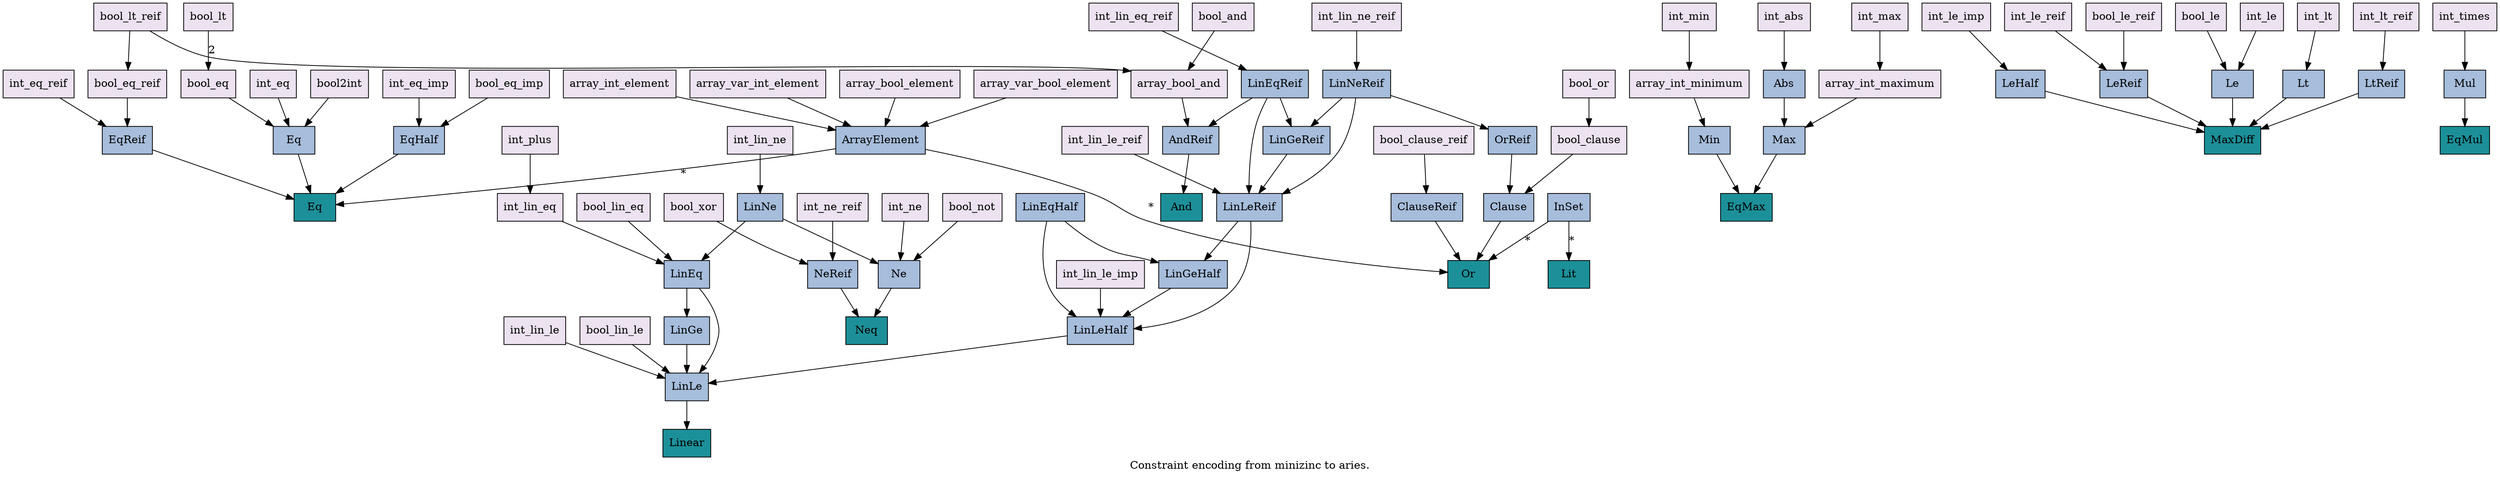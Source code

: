 // This document describes constraint encoding from minizinc to aries.
// Ellipse shape means the constraint is not yet implemented.
// Use Graphviz to generate the graph.

digraph constraints {
    label="Constraint encoding from minizinc to aries."
    node [shape=rectangle colorscheme=pubugn3 style=filled] 

    // ---------- Minizinc ----------
    {
        node [fillcolor=1]
        mzn_array_int_element [label="array_int_element"]
        mzn_array_int_maximum [label="array_int_maximum"]
        mzn_array_int_minimum [label="array_int_minimum"]
        mzn_array_var_int_element [label="array_var_int_element"]
        mzn_int_abs [label="int_abs"]
        // mzn_int_div [label="int_div"] [shape=ellipse]
        mzn_int_eq [label="int_eq"]
        mzn_int_eq_imp [label="int_eq_imp"]
        mzn_int_eq_reif [label="int_eq_reif"]
        mzn_int_le [label="int_le"]
        mzn_int_le_imp [label="int_le_imp"]
        mzn_int_le_reif [label="int_le_reif"]
        mzn_int_lin_eq [label="int_lin_eq"]
        mzn_int_lin_eq_reif [label="int_lin_eq_reif"]
        mzn_int_lin_le [label="int_lin_le"]
        mzn_int_lin_le_imp [label="int_lin_le_imp"]
        mzn_int_lin_le_reif [label="int_lin_le_reif"]
        mzn_int_lin_ne [label="int_lin_ne"]
        mzn_int_lin_ne_reif [label="int_lin_ne_reif"]
        mzn_int_lt [label="int_lt"]
        mzn_int_lt_reif [label="int_lt_reif"]
        mzn_int_max [label="int_max"]
        mzn_int_min [label="int_min"]
        // mzn_int_mod [label="int_mod"] [shape=ellipse]
        mzn_int_ne [label="int_ne"]
        mzn_int_ne_reif [label="int_ne_reif"]
        mzn_int_plus [label="int_plus"]
        // mzn_int_pow [label="int_pow"] [shape=ellipse]
        mzn_int_times [label="int_times"]
        mzn_array_bool_and [label="array_bool_and"]
        mzn_array_bool_element [label="array_bool_element"]
        // mzn_array_bool_xor [label="array_bool_xor"] [shape=ellipse]
        mzn_array_var_bool_element [label="array_var_bool_element"]
        mzn_bool_and [label="bool_and"]
        mzn_bool_clause [label="bool_clause"]
        mzn_bool_clause_reif [label="bool_clause_reif"]
        mzn_bool_eq [label="bool_eq"]
        mzn_bool_eq_imp [label="bool_eq_imp"]
        mzn_bool_eq_reif [label="bool_eq_reif"]
        mzn_bool_le [label="bool_le"]
        mzn_bool_le_reif [label="bool_le_reif"]
        mzn_bool_lin_eq [label="bool_lin_eq"]
        mzn_bool_lin_le [label="bool_lin_le"]
        mzn_bool_lt [label="bool_lt"]
        mzn_bool_lt_reif [label="bool_lt_reif"]
        mzn_bool_not [label="bool_not"]
        mzn_bool_or [label="bool_or"]
        mzn_bool_xor [label="bool_xor"]
        mzn_bool2int [label="bool2int"]
    }
        

    // ---------- Solver API ----------
    {
        node [fillcolor=2]
        api_Abs [label="Abs"]
        api_AndReif [label="AndReif"]
        api_ArrayElement [label="ArrayElement"]
        api_Clause [label="Clause"]
        api_ClauseReif [label="ClauseReif"]
        api_Eq [label="Eq"]
        api_EqHalf [label="EqHalf"]
        api_EqReif [label="EqReif"]
        api_InSet [label="InSet"]
        api_Le [label="Le"]
        api_LeHalf [label="LeHalf"]
        api_LeReif [label="LeReif"]
        api_Lt [label="Lt"]
        api_LtReif [label="LtReif"]
        api_LinEq [label="LinEq"]
        api_LinEqHalf [label="LinEqHalf"]
        api_LinEqReif [label="LinEqReif"]
        api_LinGe [label="LinGe"]
        api_LinGeHalf [label="LinGeHalf"]
        api_LinGeReif [label="LinGeReif"]
        api_LinLe [label="LinLe"]
        api_LinLeHalf [label="LinLeHalf"]
        api_LinLeReif [label="LinLeReif"]
        api_LinNe [label="LinNe"]
        api_LinNeReif [label="LinNeReif"]
        api_Max [label="Max"]
        api_Min [label="Min"]
        api_Mul [label="Mul"]
        api_Ne [label="Ne"]
        api_NeReif [label="NeReif"]
        api_OrReif [label="OrReif"]
    }

    // ---------- Solver ----------
    {
        node [fillcolor=3]
        // sol_Alternative [label="Alternative"]
        sol_And [label="And"]
        sol_Eq [label="Eq"]
        sol_EqMax [label="EqMax"]
        // sol_EqVal [label="EqVal"]
        // sol_EqVarMulLit [label="EqVarMulLit"]
        sol_Linear [label="Linear"]
        sol_Lit [label="Lit"]
        sol_MaxDiff [label="MaxDiff"] // b - a <= ub
        sol_Neq [label="Neq"]
        // sol_NeqVal [label="NeqVal"]
        sol_Or [label="Or"]
        sol_EqMul [label="EqMul"]
    }

    // ---------- Minizinc ----------
    mzn_array_int_element -> api_ArrayElement
    mzn_array_int_maximum -> api_Max
    mzn_array_int_minimum -> api_Min
    mzn_array_var_int_element -> api_ArrayElement
    mzn_int_abs -> api_Abs
    // mzn_int_div
    mzn_int_eq -> api_Eq
    mzn_int_eq_imp -> api_EqHalf
    mzn_int_eq_reif -> api_EqReif
    mzn_int_le -> api_Le
    mzn_int_le_imp -> api_LeHalf
    mzn_int_le_reif -> api_LeReif
    mzn_int_lin_eq -> api_LinEq
    mzn_int_lin_eq_reif -> api_LinEqReif
    mzn_int_lin_le -> api_LinLe
    mzn_int_lin_le_imp -> api_LinLeHalf
    mzn_int_lin_le_reif -> api_LinLeReif
    mzn_int_lin_ne -> api_LinNe
    mzn_int_lin_ne_reif -> api_LinNeReif
    mzn_int_lt -> api_Lt
    mzn_int_lt_reif -> api_LtReif
    mzn_int_max -> mzn_array_int_maximum
    mzn_int_min -> mzn_array_int_minimum
    // mzn_int_mod
    mzn_int_ne -> api_Ne
    mzn_int_ne_reif -> api_NeReif
    mzn_int_plus -> mzn_int_lin_eq
    // mzn_int_pow
    mzn_int_times -> api_Mul

    mzn_array_bool_and -> api_AndReif
    mzn_array_bool_element -> api_ArrayElement
    // mzn_array_bool_xor
    mzn_array_var_bool_element -> api_ArrayElement
    mzn_bool_and -> mzn_array_bool_and
    mzn_bool_clause -> api_Clause
    mzn_bool_clause_reif -> api_ClauseReif
    mzn_bool_eq -> api_Eq
    mzn_bool_eq_imp -> api_EqHalf
    mzn_bool_eq_reif -> api_EqReif
    mzn_bool_le -> api_Le
    mzn_bool_le_reif -> api_LeReif
    mzn_bool_lin_eq -> api_LinEq
    mzn_bool_lin_le -> api_LinLe
    mzn_bool_lt -> mzn_bool_eq [label="2"]
    mzn_bool_lt_reif -> { mzn_array_bool_and; mzn_bool_eq_reif }
    mzn_bool_not -> api_Ne
    mzn_bool_or -> mzn_bool_clause
    mzn_bool_xor -> api_NeReif
    mzn_bool2int -> api_Eq

    // ---------- Solver API ----------
    api_Abs -> api_Max
    api_AndReif -> sol_And
    api_ArrayElement -> { sol_Eq; sol_Or } [label="*"]
    api_Clause -> sol_Or
    api_ClauseReif -> sol_Or
    api_Eq -> sol_Eq
    api_EqHalf -> sol_Eq
    api_EqReif -> sol_Eq
    api_InSet -> { sol_Or; sol_Lit } [label="*"]
    api_Le -> sol_MaxDiff
    api_LeHalf -> sol_MaxDiff
    api_LeReif -> sol_MaxDiff
    api_LinEq -> { api_LinLe; api_LinGe }
    api_LinEqHalf -> { api_LinLeHalf; api_LinGeHalf }
    api_LinEqReif -> { api_LinLeReif; api_LinGeReif; api_AndReif }
    api_LinGe -> api_LinLe
    api_LinGeHalf -> api_LinLeHalf
    api_LinGeReif -> api_LinLeReif
    api_LinLe -> sol_Linear
    api_LinLeHalf -> api_LinLe
    api_LinLeReif -> { api_LinLeHalf; api_LinGeHalf }
    api_LinNe -> { api_LinEq; api_Ne }
    api_LinNeReif -> { api_LinLeReif; api_LinGeReif; api_OrReif }
    api_Lt -> sol_MaxDiff
    api_LtReif -> sol_MaxDiff
    api_Max -> sol_EqMax
    api_Min -> sol_EqMax
    api_Mul -> sol_EqMul
    api_Ne -> sol_Neq
    api_NeReif -> sol_Neq
    api_OrReif -> api_Clause
}